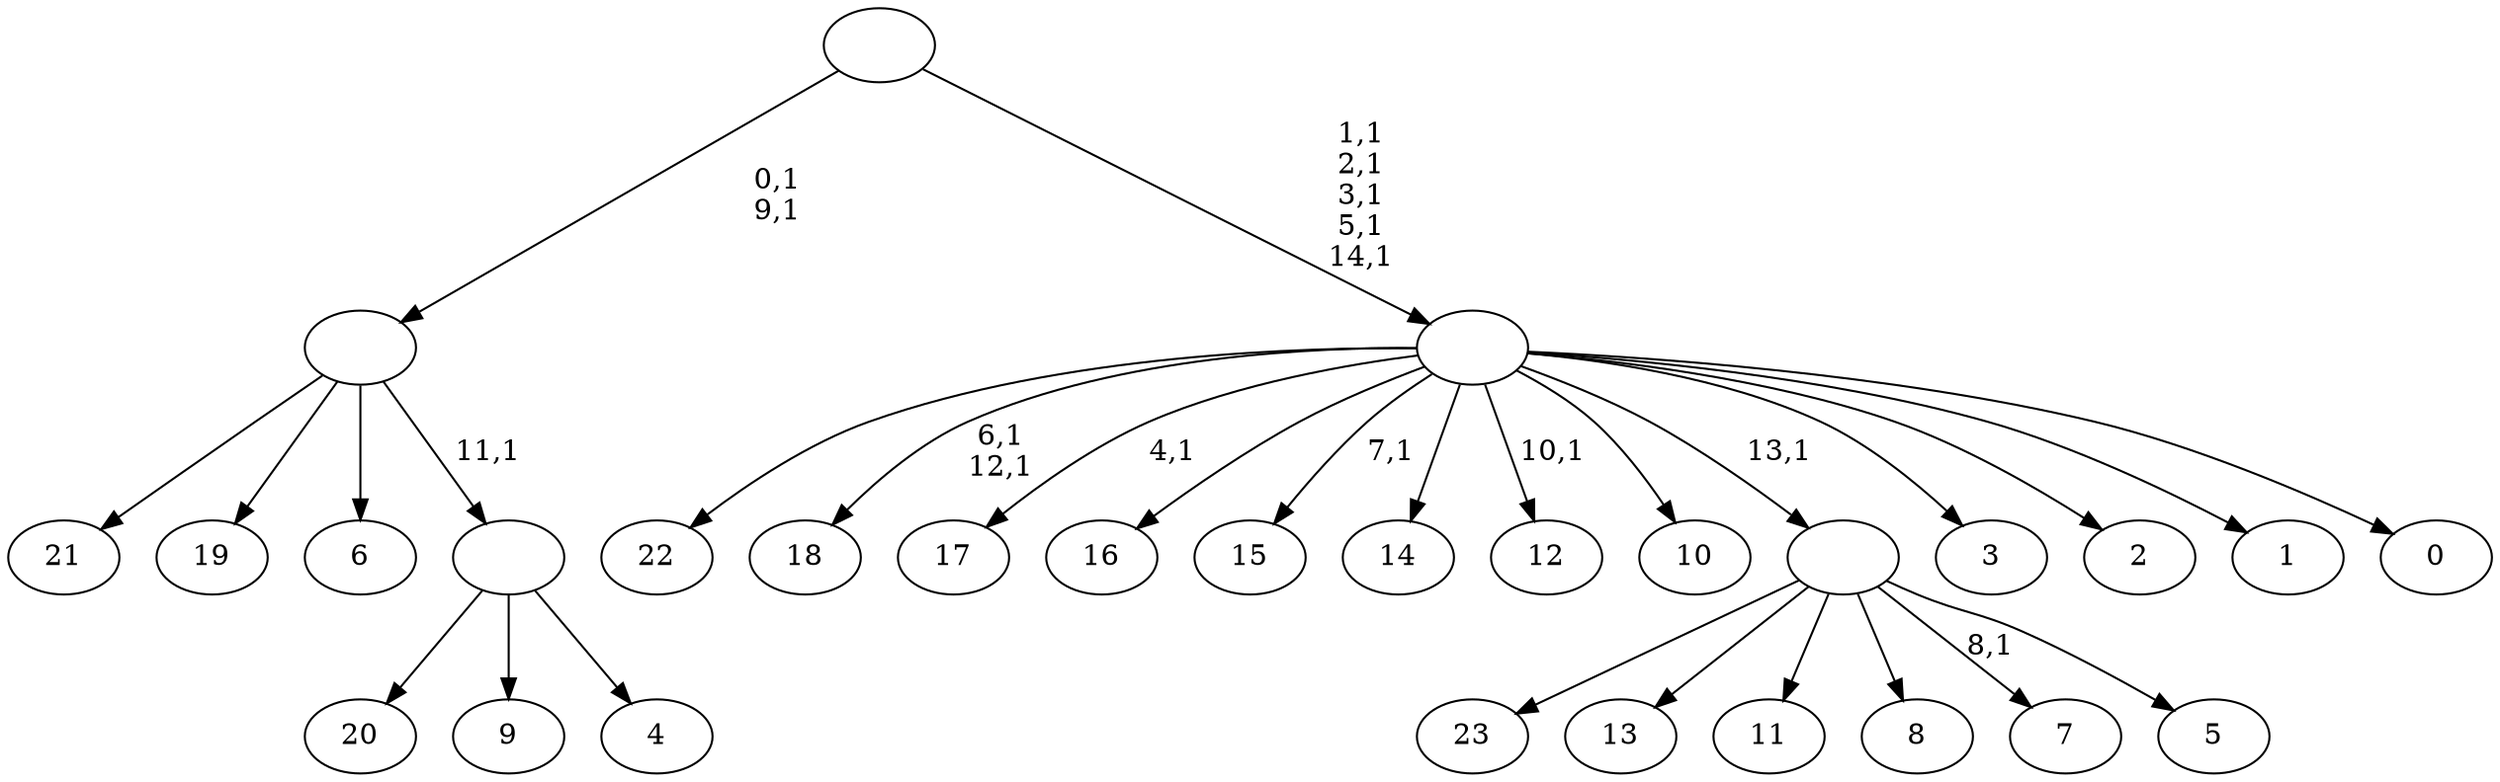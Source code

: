 digraph T {
	39 [label="23"]
	38 [label="22"]
	37 [label="21"]
	36 [label="20"]
	35 [label="19"]
	34 [label="18"]
	31 [label="17"]
	29 [label="16"]
	28 [label="15"]
	26 [label="14"]
	25 [label="13"]
	24 [label="12"]
	22 [label="11"]
	21 [label="10"]
	20 [label="9"]
	19 [label="8"]
	18 [label="7"]
	16 [label="6"]
	15 [label="5"]
	14 [label=""]
	13 [label="4"]
	12 [label=""]
	11 [label=""]
	9 [label="3"]
	8 [label="2"]
	7 [label="1"]
	6 [label="0"]
	5 [label=""]
	0 [label=""]
	14 -> 18 [label="8,1"]
	14 -> 39 [label=""]
	14 -> 25 [label=""]
	14 -> 22 [label=""]
	14 -> 19 [label=""]
	14 -> 15 [label=""]
	12 -> 36 [label=""]
	12 -> 20 [label=""]
	12 -> 13 [label=""]
	11 -> 37 [label=""]
	11 -> 35 [label=""]
	11 -> 16 [label=""]
	11 -> 12 [label="11,1"]
	5 -> 24 [label="10,1"]
	5 -> 28 [label="7,1"]
	5 -> 31 [label="4,1"]
	5 -> 34 [label="6,1\n12,1"]
	5 -> 38 [label=""]
	5 -> 29 [label=""]
	5 -> 26 [label=""]
	5 -> 21 [label=""]
	5 -> 14 [label="13,1"]
	5 -> 9 [label=""]
	5 -> 8 [label=""]
	5 -> 7 [label=""]
	5 -> 6 [label=""]
	0 -> 5 [label="1,1\n2,1\n3,1\n5,1\n14,1"]
	0 -> 11 [label="0,1\n9,1"]
}
